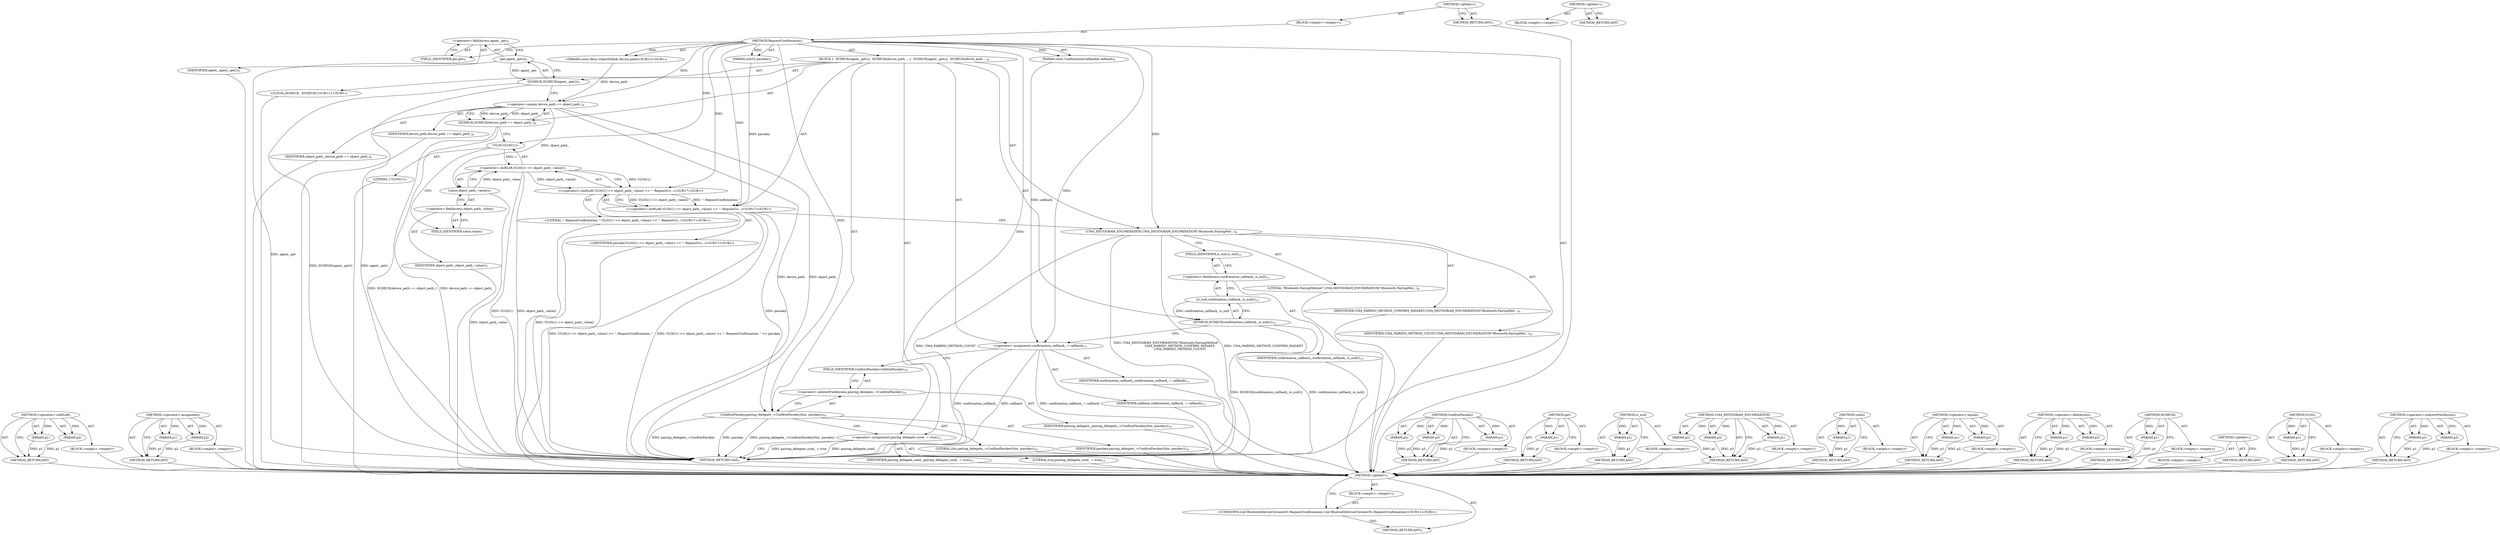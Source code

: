 digraph "&lt;global&gt;" {
vulnerable_102 [label=<(METHOD,&lt;operator&gt;.shiftLeft)>];
vulnerable_103 [label=<(PARAM,p1)>];
vulnerable_104 [label=<(PARAM,p2)>];
vulnerable_105 [label=<(BLOCK,&lt;empty&gt;,&lt;empty&gt;)>];
vulnerable_106 [label=<(METHOD_RETURN,ANY)>];
vulnerable_125 [label=<(METHOD,&lt;operator&gt;.assignment)>];
vulnerable_126 [label=<(PARAM,p1)>];
vulnerable_127 [label=<(PARAM,p2)>];
vulnerable_128 [label=<(BLOCK,&lt;empty&gt;,&lt;empty&gt;)>];
vulnerable_129 [label=<(METHOD_RETURN,ANY)>];
vulnerable_6 [label=<(METHOD,&lt;global&gt;)<SUB>1</SUB>>];
vulnerable_7 [label=<(BLOCK,&lt;empty&gt;,&lt;empty&gt;)<SUB>1</SUB>>];
vulnerable_8 [label=<(METHOD,RequestConfirmation)<SUB>1</SUB>>];
vulnerable_9 [label="<(PARAM,const dbus::ObjectPath&amp; device_path)<SUB>2</SUB>>"];
vulnerable_10 [label=<(PARAM,uint32 passkey)<SUB>3</SUB>>];
vulnerable_11 [label=<(PARAM,const ConfirmationCallback&amp; callback)<SUB>4</SUB>>];
vulnerable_12 [label=<(BLOCK,{
  DCHECK(agent_.get());
  DCHECK(device_path ...,{
  DCHECK(agent_.get());
  DCHECK(device_path ...)<SUB>4</SUB>>];
vulnerable_13 [label=<(DCHECK,DCHECK(agent_.get()))<SUB>5</SUB>>];
vulnerable_14 [label=<(get,agent_.get())<SUB>5</SUB>>];
vulnerable_15 [label=<(&lt;operator&gt;.fieldAccess,agent_.get)<SUB>5</SUB>>];
vulnerable_16 [label=<(IDENTIFIER,agent_,agent_.get())<SUB>5</SUB>>];
vulnerable_17 [label=<(FIELD_IDENTIFIER,get,get)<SUB>5</SUB>>];
vulnerable_18 [label=<(DCHECK,DCHECK(device_path == object_path_))<SUB>6</SUB>>];
vulnerable_19 [label=<(&lt;operator&gt;.equals,device_path == object_path_)<SUB>6</SUB>>];
vulnerable_20 [label=<(IDENTIFIER,device_path,device_path == object_path_)<SUB>6</SUB>>];
vulnerable_21 [label=<(IDENTIFIER,object_path_,device_path == object_path_)<SUB>6</SUB>>];
vulnerable_22 [label="<(&lt;operator&gt;.shiftLeft,VLOG(1) &lt;&lt; object_path_.value() &lt;&lt; &quot;: RequestCo...)<SUB>7</SUB>>"];
vulnerable_23 [label="<(&lt;operator&gt;.shiftLeft,VLOG(1) &lt;&lt; object_path_.value() &lt;&lt; &quot;: RequestCo...)<SUB>7</SUB>>"];
vulnerable_24 [label=<(&lt;operator&gt;.shiftLeft,VLOG(1) &lt;&lt; object_path_.value())<SUB>7</SUB>>];
vulnerable_25 [label=<(VLOG,VLOG(1))<SUB>7</SUB>>];
vulnerable_26 [label=<(LITERAL,1,VLOG(1))<SUB>7</SUB>>];
vulnerable_27 [label=<(value,object_path_.value())<SUB>7</SUB>>];
vulnerable_28 [label=<(&lt;operator&gt;.fieldAccess,object_path_.value)<SUB>7</SUB>>];
vulnerable_29 [label=<(IDENTIFIER,object_path_,object_path_.value())<SUB>7</SUB>>];
vulnerable_30 [label=<(FIELD_IDENTIFIER,value,value)<SUB>7</SUB>>];
vulnerable_31 [label="<(LITERAL,&quot;: RequestConfirmation: &quot;,VLOG(1) &lt;&lt; object_path_.value() &lt;&lt; &quot;: RequestCo...)<SUB>7</SUB>>"];
vulnerable_32 [label="<(IDENTIFIER,passkey,VLOG(1) &lt;&lt; object_path_.value() &lt;&lt; &quot;: RequestCo...)<SUB>7</SUB>>"];
vulnerable_33 [label=<(UMA_HISTOGRAM_ENUMERATION,UMA_HISTOGRAM_ENUMERATION(&quot;Bluetooth.PairingMet...)<SUB>8</SUB>>];
vulnerable_34 [label=<(LITERAL,&quot;Bluetooth.PairingMethod&quot;,UMA_HISTOGRAM_ENUMERATION(&quot;Bluetooth.PairingMet...)<SUB>8</SUB>>];
vulnerable_35 [label=<(IDENTIFIER,UMA_PAIRING_METHOD_CONFIRM_PASSKEY,UMA_HISTOGRAM_ENUMERATION(&quot;Bluetooth.PairingMet...)<SUB>9</SUB>>];
vulnerable_36 [label=<(IDENTIFIER,UMA_PAIRING_METHOD_COUNT,UMA_HISTOGRAM_ENUMERATION(&quot;Bluetooth.PairingMet...)<SUB>10</SUB>>];
vulnerable_37 [label="<(LOCAL,DCHECK : DCHECK)<SUB>11</SUB>>"];
vulnerable_38 [label=<(DCHECK,DCHECK(confirmation_callback_.is_null()))<SUB>12</SUB>>];
vulnerable_39 [label=<(is_null,confirmation_callback_.is_null())<SUB>12</SUB>>];
vulnerable_40 [label=<(&lt;operator&gt;.fieldAccess,confirmation_callback_.is_null)<SUB>12</SUB>>];
vulnerable_41 [label=<(IDENTIFIER,confirmation_callback_,confirmation_callback_.is_null())<SUB>12</SUB>>];
vulnerable_42 [label=<(FIELD_IDENTIFIER,is_null,is_null)<SUB>12</SUB>>];
vulnerable_43 [label=<(&lt;operator&gt;.assignment,confirmation_callback_ = callback)<SUB>13</SUB>>];
vulnerable_44 [label=<(IDENTIFIER,confirmation_callback_,confirmation_callback_ = callback)<SUB>13</SUB>>];
vulnerable_45 [label=<(IDENTIFIER,callback,confirmation_callback_ = callback)<SUB>13</SUB>>];
vulnerable_46 [label=<(ConfirmPasskey,pairing_delegate_-&gt;ConfirmPasskey(this, passkey))<SUB>14</SUB>>];
vulnerable_47 [label=<(&lt;operator&gt;.indirectFieldAccess,pairing_delegate_-&gt;ConfirmPasskey)<SUB>14</SUB>>];
vulnerable_48 [label=<(IDENTIFIER,pairing_delegate_,pairing_delegate_-&gt;ConfirmPasskey(this, passkey))<SUB>14</SUB>>];
vulnerable_49 [label=<(FIELD_IDENTIFIER,ConfirmPasskey,ConfirmPasskey)<SUB>14</SUB>>];
vulnerable_50 [label=<(LITERAL,this,pairing_delegate_-&gt;ConfirmPasskey(this, passkey))<SUB>14</SUB>>];
vulnerable_51 [label=<(IDENTIFIER,passkey,pairing_delegate_-&gt;ConfirmPasskey(this, passkey))<SUB>14</SUB>>];
vulnerable_52 [label=<(&lt;operator&gt;.assignment,pairing_delegate_used_ = true)<SUB>15</SUB>>];
vulnerable_53 [label=<(IDENTIFIER,pairing_delegate_used_,pairing_delegate_used_ = true)<SUB>15</SUB>>];
vulnerable_54 [label=<(LITERAL,true,pairing_delegate_used_ = true)<SUB>15</SUB>>];
vulnerable_55 [label=<(METHOD_RETURN,void)<SUB>1</SUB>>];
vulnerable_57 [label=<(METHOD_RETURN,ANY)<SUB>1</SUB>>];
vulnerable_130 [label=<(METHOD,ConfirmPasskey)>];
vulnerable_131 [label=<(PARAM,p1)>];
vulnerable_132 [label=<(PARAM,p2)>];
vulnerable_133 [label=<(PARAM,p3)>];
vulnerable_134 [label=<(BLOCK,&lt;empty&gt;,&lt;empty&gt;)>];
vulnerable_135 [label=<(METHOD_RETURN,ANY)>];
vulnerable_88 [label=<(METHOD,get)>];
vulnerable_89 [label=<(PARAM,p1)>];
vulnerable_90 [label=<(BLOCK,&lt;empty&gt;,&lt;empty&gt;)>];
vulnerable_91 [label=<(METHOD_RETURN,ANY)>];
vulnerable_121 [label=<(METHOD,is_null)>];
vulnerable_122 [label=<(PARAM,p1)>];
vulnerable_123 [label=<(BLOCK,&lt;empty&gt;,&lt;empty&gt;)>];
vulnerable_124 [label=<(METHOD_RETURN,ANY)>];
vulnerable_115 [label=<(METHOD,UMA_HISTOGRAM_ENUMERATION)>];
vulnerable_116 [label=<(PARAM,p1)>];
vulnerable_117 [label=<(PARAM,p2)>];
vulnerable_118 [label=<(PARAM,p3)>];
vulnerable_119 [label=<(BLOCK,&lt;empty&gt;,&lt;empty&gt;)>];
vulnerable_120 [label=<(METHOD_RETURN,ANY)>];
vulnerable_111 [label=<(METHOD,value)>];
vulnerable_112 [label=<(PARAM,p1)>];
vulnerable_113 [label=<(BLOCK,&lt;empty&gt;,&lt;empty&gt;)>];
vulnerable_114 [label=<(METHOD_RETURN,ANY)>];
vulnerable_97 [label=<(METHOD,&lt;operator&gt;.equals)>];
vulnerable_98 [label=<(PARAM,p1)>];
vulnerable_99 [label=<(PARAM,p2)>];
vulnerable_100 [label=<(BLOCK,&lt;empty&gt;,&lt;empty&gt;)>];
vulnerable_101 [label=<(METHOD_RETURN,ANY)>];
vulnerable_92 [label=<(METHOD,&lt;operator&gt;.fieldAccess)>];
vulnerable_93 [label=<(PARAM,p1)>];
vulnerable_94 [label=<(PARAM,p2)>];
vulnerable_95 [label=<(BLOCK,&lt;empty&gt;,&lt;empty&gt;)>];
vulnerable_96 [label=<(METHOD_RETURN,ANY)>];
vulnerable_84 [label=<(METHOD,DCHECK)>];
vulnerable_85 [label=<(PARAM,p1)>];
vulnerable_86 [label=<(BLOCK,&lt;empty&gt;,&lt;empty&gt;)>];
vulnerable_87 [label=<(METHOD_RETURN,ANY)>];
vulnerable_78 [label=<(METHOD,&lt;global&gt;)<SUB>1</SUB>>];
vulnerable_79 [label=<(BLOCK,&lt;empty&gt;,&lt;empty&gt;)>];
vulnerable_80 [label=<(METHOD_RETURN,ANY)>];
vulnerable_107 [label=<(METHOD,VLOG)>];
vulnerable_108 [label=<(PARAM,p1)>];
vulnerable_109 [label=<(BLOCK,&lt;empty&gt;,&lt;empty&gt;)>];
vulnerable_110 [label=<(METHOD_RETURN,ANY)>];
vulnerable_136 [label=<(METHOD,&lt;operator&gt;.indirectFieldAccess)>];
vulnerable_137 [label=<(PARAM,p1)>];
vulnerable_138 [label=<(PARAM,p2)>];
vulnerable_139 [label=<(BLOCK,&lt;empty&gt;,&lt;empty&gt;)>];
vulnerable_140 [label=<(METHOD_RETURN,ANY)>];
fixed_6 [label=<(METHOD,&lt;global&gt;)<SUB>1</SUB>>];
fixed_7 [label=<(BLOCK,&lt;empty&gt;,&lt;empty&gt;)<SUB>1</SUB>>];
fixed_8 [label="<(UNKNOWN,void BluetoothDeviceChromeOS::RequestConfirmation(,void BluetoothDeviceChromeOS::RequestConfirmation()<SUB>1</SUB>>"];
fixed_9 [label=<(METHOD_RETURN,ANY)<SUB>1</SUB>>];
fixed_14 [label=<(METHOD,&lt;global&gt;)<SUB>1</SUB>>];
fixed_15 [label=<(BLOCK,&lt;empty&gt;,&lt;empty&gt;)>];
fixed_16 [label=<(METHOD_RETURN,ANY)>];
vulnerable_102 -> vulnerable_103  [key=0, label="AST: "];
vulnerable_102 -> vulnerable_103  [key=1, label="DDG: "];
vulnerable_102 -> vulnerable_105  [key=0, label="AST: "];
vulnerable_102 -> vulnerable_104  [key=0, label="AST: "];
vulnerable_102 -> vulnerable_104  [key=1, label="DDG: "];
vulnerable_102 -> vulnerable_106  [key=0, label="AST: "];
vulnerable_102 -> vulnerable_106  [key=1, label="CFG: "];
vulnerable_103 -> vulnerable_106  [key=0, label="DDG: p1"];
vulnerable_104 -> vulnerable_106  [key=0, label="DDG: p2"];
vulnerable_105 -> fixed_6  [key=0];
vulnerable_106 -> fixed_6  [key=0];
vulnerable_125 -> vulnerable_126  [key=0, label="AST: "];
vulnerable_125 -> vulnerable_126  [key=1, label="DDG: "];
vulnerable_125 -> vulnerable_128  [key=0, label="AST: "];
vulnerable_125 -> vulnerable_127  [key=0, label="AST: "];
vulnerable_125 -> vulnerable_127  [key=1, label="DDG: "];
vulnerable_125 -> vulnerable_129  [key=0, label="AST: "];
vulnerable_125 -> vulnerable_129  [key=1, label="CFG: "];
vulnerable_126 -> vulnerable_129  [key=0, label="DDG: p1"];
vulnerable_127 -> vulnerable_129  [key=0, label="DDG: p2"];
vulnerable_128 -> fixed_6  [key=0];
vulnerable_129 -> fixed_6  [key=0];
vulnerable_6 -> vulnerable_7  [key=0, label="AST: "];
vulnerable_6 -> vulnerable_57  [key=0, label="AST: "];
vulnerable_6 -> vulnerable_57  [key=1, label="CFG: "];
vulnerable_7 -> vulnerable_8  [key=0, label="AST: "];
vulnerable_8 -> vulnerable_9  [key=0, label="AST: "];
vulnerable_8 -> vulnerable_9  [key=1, label="DDG: "];
vulnerable_8 -> vulnerable_10  [key=0, label="AST: "];
vulnerable_8 -> vulnerable_10  [key=1, label="DDG: "];
vulnerable_8 -> vulnerable_11  [key=0, label="AST: "];
vulnerable_8 -> vulnerable_11  [key=1, label="DDG: "];
vulnerable_8 -> vulnerable_12  [key=0, label="AST: "];
vulnerable_8 -> vulnerable_55  [key=0, label="AST: "];
vulnerable_8 -> vulnerable_17  [key=0, label="CFG: "];
vulnerable_8 -> vulnerable_43  [key=0, label="DDG: "];
vulnerable_8 -> vulnerable_52  [key=0, label="DDG: "];
vulnerable_8 -> vulnerable_22  [key=0, label="DDG: "];
vulnerable_8 -> vulnerable_33  [key=0, label="DDG: "];
vulnerable_8 -> vulnerable_46  [key=0, label="DDG: "];
vulnerable_8 -> vulnerable_19  [key=0, label="DDG: "];
vulnerable_8 -> vulnerable_23  [key=0, label="DDG: "];
vulnerable_8 -> vulnerable_25  [key=0, label="DDG: "];
vulnerable_9 -> vulnerable_19  [key=0, label="DDG: device_path"];
vulnerable_10 -> vulnerable_22  [key=0, label="DDG: passkey"];
vulnerable_11 -> vulnerable_43  [key=0, label="DDG: callback"];
vulnerable_12 -> vulnerable_13  [key=0, label="AST: "];
vulnerable_12 -> vulnerable_18  [key=0, label="AST: "];
vulnerable_12 -> vulnerable_22  [key=0, label="AST: "];
vulnerable_12 -> vulnerable_33  [key=0, label="AST: "];
vulnerable_12 -> vulnerable_37  [key=0, label="AST: "];
vulnerable_12 -> vulnerable_38  [key=0, label="AST: "];
vulnerable_12 -> vulnerable_43  [key=0, label="AST: "];
vulnerable_12 -> vulnerable_46  [key=0, label="AST: "];
vulnerable_12 -> vulnerable_52  [key=0, label="AST: "];
vulnerable_13 -> vulnerable_14  [key=0, label="AST: "];
vulnerable_13 -> vulnerable_19  [key=0, label="CFG: "];
vulnerable_13 -> vulnerable_55  [key=0, label="DDG: agent_.get()"];
vulnerable_13 -> vulnerable_55  [key=1, label="DDG: DCHECK(agent_.get())"];
vulnerable_14 -> vulnerable_15  [key=0, label="AST: "];
vulnerable_14 -> vulnerable_13  [key=0, label="CFG: "];
vulnerable_14 -> vulnerable_13  [key=1, label="DDG: agent_.get"];
vulnerable_14 -> vulnerable_55  [key=0, label="DDG: agent_.get"];
vulnerable_15 -> vulnerable_16  [key=0, label="AST: "];
vulnerable_15 -> vulnerable_17  [key=0, label="AST: "];
vulnerable_15 -> vulnerable_14  [key=0, label="CFG: "];
vulnerable_16 -> fixed_6  [key=0];
vulnerable_17 -> vulnerable_15  [key=0, label="CFG: "];
vulnerable_18 -> vulnerable_19  [key=0, label="AST: "];
vulnerable_18 -> vulnerable_25  [key=0, label="CFG: "];
vulnerable_18 -> vulnerable_55  [key=0, label="DDG: device_path == object_path_"];
vulnerable_18 -> vulnerable_55  [key=1, label="DDG: DCHECK(device_path == object_path_)"];
vulnerable_19 -> vulnerable_20  [key=0, label="AST: "];
vulnerable_19 -> vulnerable_21  [key=0, label="AST: "];
vulnerable_19 -> vulnerable_18  [key=0, label="CFG: "];
vulnerable_19 -> vulnerable_18  [key=1, label="DDG: device_path"];
vulnerable_19 -> vulnerable_18  [key=2, label="DDG: object_path_"];
vulnerable_19 -> vulnerable_55  [key=0, label="DDG: device_path"];
vulnerable_19 -> vulnerable_55  [key=1, label="DDG: object_path_"];
vulnerable_19 -> vulnerable_27  [key=0, label="DDG: object_path_"];
vulnerable_20 -> fixed_6  [key=0];
vulnerable_21 -> fixed_6  [key=0];
vulnerable_22 -> vulnerable_23  [key=0, label="AST: "];
vulnerable_22 -> vulnerable_32  [key=0, label="AST: "];
vulnerable_22 -> vulnerable_33  [key=0, label="CFG: "];
vulnerable_22 -> vulnerable_55  [key=0, label="DDG: VLOG(1) &lt;&lt; object_path_.value() &lt;&lt; &quot;: RequestConfirmation: &quot;"];
vulnerable_22 -> vulnerable_55  [key=1, label="DDG: VLOG(1) &lt;&lt; object_path_.value() &lt;&lt; &quot;: RequestConfirmation: &quot; &lt;&lt; passkey"];
vulnerable_22 -> vulnerable_46  [key=0, label="DDG: passkey"];
vulnerable_23 -> vulnerable_24  [key=0, label="AST: "];
vulnerable_23 -> vulnerable_31  [key=0, label="AST: "];
vulnerable_23 -> vulnerable_22  [key=0, label="CFG: "];
vulnerable_23 -> vulnerable_22  [key=1, label="DDG: VLOG(1) &lt;&lt; object_path_.value()"];
vulnerable_23 -> vulnerable_22  [key=2, label="DDG: &quot;: RequestConfirmation: &quot;"];
vulnerable_23 -> vulnerable_55  [key=0, label="DDG: VLOG(1) &lt;&lt; object_path_.value()"];
vulnerable_24 -> vulnerable_25  [key=0, label="AST: "];
vulnerable_24 -> vulnerable_27  [key=0, label="AST: "];
vulnerable_24 -> vulnerable_23  [key=0, label="CFG: "];
vulnerable_24 -> vulnerable_23  [key=1, label="DDG: VLOG(1)"];
vulnerable_24 -> vulnerable_23  [key=2, label="DDG: object_path_.value()"];
vulnerable_24 -> vulnerable_55  [key=0, label="DDG: VLOG(1)"];
vulnerable_24 -> vulnerable_55  [key=1, label="DDG: object_path_.value()"];
vulnerable_25 -> vulnerable_26  [key=0, label="AST: "];
vulnerable_25 -> vulnerable_30  [key=0, label="CFG: "];
vulnerable_25 -> vulnerable_24  [key=0, label="DDG: 1"];
vulnerable_26 -> fixed_6  [key=0];
vulnerable_27 -> vulnerable_28  [key=0, label="AST: "];
vulnerable_27 -> vulnerable_24  [key=0, label="CFG: "];
vulnerable_27 -> vulnerable_24  [key=1, label="DDG: object_path_.value"];
vulnerable_27 -> vulnerable_55  [key=0, label="DDG: object_path_.value"];
vulnerable_28 -> vulnerable_29  [key=0, label="AST: "];
vulnerable_28 -> vulnerable_30  [key=0, label="AST: "];
vulnerable_28 -> vulnerable_27  [key=0, label="CFG: "];
vulnerable_29 -> fixed_6  [key=0];
vulnerable_30 -> vulnerable_28  [key=0, label="CFG: "];
vulnerable_31 -> fixed_6  [key=0];
vulnerable_32 -> fixed_6  [key=0];
vulnerable_33 -> vulnerable_34  [key=0, label="AST: "];
vulnerable_33 -> vulnerable_35  [key=0, label="AST: "];
vulnerable_33 -> vulnerable_36  [key=0, label="AST: "];
vulnerable_33 -> vulnerable_42  [key=0, label="CFG: "];
vulnerable_33 -> vulnerable_55  [key=0, label="DDG: UMA_PAIRING_METHOD_COUNT"];
vulnerable_33 -> vulnerable_55  [key=1, label="DDG: UMA_HISTOGRAM_ENUMERATION(&quot;Bluetooth.PairingMethod&quot;,
                            UMA_PAIRING_METHOD_CONFIRM_PASSKEY,
                            UMA_PAIRING_METHOD_COUNT)"];
vulnerable_33 -> vulnerable_55  [key=2, label="DDG: UMA_PAIRING_METHOD_CONFIRM_PASSKEY"];
vulnerable_34 -> fixed_6  [key=0];
vulnerable_35 -> fixed_6  [key=0];
vulnerable_36 -> fixed_6  [key=0];
vulnerable_37 -> fixed_6  [key=0];
vulnerable_38 -> vulnerable_39  [key=0, label="AST: "];
vulnerable_38 -> vulnerable_43  [key=0, label="CFG: "];
vulnerable_38 -> vulnerable_55  [key=0, label="DDG: confirmation_callback_.is_null()"];
vulnerable_38 -> vulnerable_55  [key=1, label="DDG: DCHECK(confirmation_callback_.is_null())"];
vulnerable_39 -> vulnerable_40  [key=0, label="AST: "];
vulnerable_39 -> vulnerable_38  [key=0, label="CFG: "];
vulnerable_39 -> vulnerable_38  [key=1, label="DDG: confirmation_callback_.is_null"];
vulnerable_40 -> vulnerable_41  [key=0, label="AST: "];
vulnerable_40 -> vulnerable_42  [key=0, label="AST: "];
vulnerable_40 -> vulnerable_39  [key=0, label="CFG: "];
vulnerable_41 -> fixed_6  [key=0];
vulnerable_42 -> vulnerable_40  [key=0, label="CFG: "];
vulnerable_43 -> vulnerable_44  [key=0, label="AST: "];
vulnerable_43 -> vulnerable_45  [key=0, label="AST: "];
vulnerable_43 -> vulnerable_49  [key=0, label="CFG: "];
vulnerable_43 -> vulnerable_55  [key=0, label="DDG: confirmation_callback_"];
vulnerable_43 -> vulnerable_55  [key=1, label="DDG: callback"];
vulnerable_43 -> vulnerable_55  [key=2, label="DDG: confirmation_callback_ = callback"];
vulnerable_44 -> fixed_6  [key=0];
vulnerable_45 -> fixed_6  [key=0];
vulnerable_46 -> vulnerable_47  [key=0, label="AST: "];
vulnerable_46 -> vulnerable_50  [key=0, label="AST: "];
vulnerable_46 -> vulnerable_51  [key=0, label="AST: "];
vulnerable_46 -> vulnerable_52  [key=0, label="CFG: "];
vulnerable_46 -> vulnerable_55  [key=0, label="DDG: pairing_delegate_-&gt;ConfirmPasskey"];
vulnerable_46 -> vulnerable_55  [key=1, label="DDG: passkey"];
vulnerable_46 -> vulnerable_55  [key=2, label="DDG: pairing_delegate_-&gt;ConfirmPasskey(this, passkey)"];
vulnerable_47 -> vulnerable_48  [key=0, label="AST: "];
vulnerable_47 -> vulnerable_49  [key=0, label="AST: "];
vulnerable_47 -> vulnerable_46  [key=0, label="CFG: "];
vulnerable_48 -> fixed_6  [key=0];
vulnerable_49 -> vulnerable_47  [key=0, label="CFG: "];
vulnerable_50 -> fixed_6  [key=0];
vulnerable_51 -> fixed_6  [key=0];
vulnerable_52 -> vulnerable_53  [key=0, label="AST: "];
vulnerable_52 -> vulnerable_54  [key=0, label="AST: "];
vulnerable_52 -> vulnerable_55  [key=0, label="CFG: "];
vulnerable_52 -> vulnerable_55  [key=1, label="DDG: pairing_delegate_used_ = true"];
vulnerable_52 -> vulnerable_55  [key=2, label="DDG: pairing_delegate_used_"];
vulnerable_53 -> fixed_6  [key=0];
vulnerable_54 -> fixed_6  [key=0];
vulnerable_55 -> fixed_6  [key=0];
vulnerable_57 -> fixed_6  [key=0];
vulnerable_130 -> vulnerable_131  [key=0, label="AST: "];
vulnerable_130 -> vulnerable_131  [key=1, label="DDG: "];
vulnerable_130 -> vulnerable_134  [key=0, label="AST: "];
vulnerable_130 -> vulnerable_132  [key=0, label="AST: "];
vulnerable_130 -> vulnerable_132  [key=1, label="DDG: "];
vulnerable_130 -> vulnerable_135  [key=0, label="AST: "];
vulnerable_130 -> vulnerable_135  [key=1, label="CFG: "];
vulnerable_130 -> vulnerable_133  [key=0, label="AST: "];
vulnerable_130 -> vulnerable_133  [key=1, label="DDG: "];
vulnerable_131 -> vulnerable_135  [key=0, label="DDG: p1"];
vulnerable_132 -> vulnerable_135  [key=0, label="DDG: p2"];
vulnerable_133 -> vulnerable_135  [key=0, label="DDG: p3"];
vulnerable_134 -> fixed_6  [key=0];
vulnerable_135 -> fixed_6  [key=0];
vulnerable_88 -> vulnerable_89  [key=0, label="AST: "];
vulnerable_88 -> vulnerable_89  [key=1, label="DDG: "];
vulnerable_88 -> vulnerable_90  [key=0, label="AST: "];
vulnerable_88 -> vulnerable_91  [key=0, label="AST: "];
vulnerable_88 -> vulnerable_91  [key=1, label="CFG: "];
vulnerable_89 -> vulnerable_91  [key=0, label="DDG: p1"];
vulnerable_90 -> fixed_6  [key=0];
vulnerable_91 -> fixed_6  [key=0];
vulnerable_121 -> vulnerable_122  [key=0, label="AST: "];
vulnerable_121 -> vulnerable_122  [key=1, label="DDG: "];
vulnerable_121 -> vulnerable_123  [key=0, label="AST: "];
vulnerable_121 -> vulnerable_124  [key=0, label="AST: "];
vulnerable_121 -> vulnerable_124  [key=1, label="CFG: "];
vulnerable_122 -> vulnerable_124  [key=0, label="DDG: p1"];
vulnerable_123 -> fixed_6  [key=0];
vulnerable_124 -> fixed_6  [key=0];
vulnerable_115 -> vulnerable_116  [key=0, label="AST: "];
vulnerable_115 -> vulnerable_116  [key=1, label="DDG: "];
vulnerable_115 -> vulnerable_119  [key=0, label="AST: "];
vulnerable_115 -> vulnerable_117  [key=0, label="AST: "];
vulnerable_115 -> vulnerable_117  [key=1, label="DDG: "];
vulnerable_115 -> vulnerable_120  [key=0, label="AST: "];
vulnerable_115 -> vulnerable_120  [key=1, label="CFG: "];
vulnerable_115 -> vulnerable_118  [key=0, label="AST: "];
vulnerable_115 -> vulnerable_118  [key=1, label="DDG: "];
vulnerable_116 -> vulnerable_120  [key=0, label="DDG: p1"];
vulnerable_117 -> vulnerable_120  [key=0, label="DDG: p2"];
vulnerable_118 -> vulnerable_120  [key=0, label="DDG: p3"];
vulnerable_119 -> fixed_6  [key=0];
vulnerable_120 -> fixed_6  [key=0];
vulnerable_111 -> vulnerable_112  [key=0, label="AST: "];
vulnerable_111 -> vulnerable_112  [key=1, label="DDG: "];
vulnerable_111 -> vulnerable_113  [key=0, label="AST: "];
vulnerable_111 -> vulnerable_114  [key=0, label="AST: "];
vulnerable_111 -> vulnerable_114  [key=1, label="CFG: "];
vulnerable_112 -> vulnerable_114  [key=0, label="DDG: p1"];
vulnerable_113 -> fixed_6  [key=0];
vulnerable_114 -> fixed_6  [key=0];
vulnerable_97 -> vulnerable_98  [key=0, label="AST: "];
vulnerable_97 -> vulnerable_98  [key=1, label="DDG: "];
vulnerable_97 -> vulnerable_100  [key=0, label="AST: "];
vulnerable_97 -> vulnerable_99  [key=0, label="AST: "];
vulnerable_97 -> vulnerable_99  [key=1, label="DDG: "];
vulnerable_97 -> vulnerable_101  [key=0, label="AST: "];
vulnerable_97 -> vulnerable_101  [key=1, label="CFG: "];
vulnerable_98 -> vulnerable_101  [key=0, label="DDG: p1"];
vulnerable_99 -> vulnerable_101  [key=0, label="DDG: p2"];
vulnerable_100 -> fixed_6  [key=0];
vulnerable_101 -> fixed_6  [key=0];
vulnerable_92 -> vulnerable_93  [key=0, label="AST: "];
vulnerable_92 -> vulnerable_93  [key=1, label="DDG: "];
vulnerable_92 -> vulnerable_95  [key=0, label="AST: "];
vulnerable_92 -> vulnerable_94  [key=0, label="AST: "];
vulnerable_92 -> vulnerable_94  [key=1, label="DDG: "];
vulnerable_92 -> vulnerable_96  [key=0, label="AST: "];
vulnerable_92 -> vulnerable_96  [key=1, label="CFG: "];
vulnerable_93 -> vulnerable_96  [key=0, label="DDG: p1"];
vulnerable_94 -> vulnerable_96  [key=0, label="DDG: p2"];
vulnerable_95 -> fixed_6  [key=0];
vulnerable_96 -> fixed_6  [key=0];
vulnerable_84 -> vulnerable_85  [key=0, label="AST: "];
vulnerable_84 -> vulnerable_85  [key=1, label="DDG: "];
vulnerable_84 -> vulnerable_86  [key=0, label="AST: "];
vulnerable_84 -> vulnerable_87  [key=0, label="AST: "];
vulnerable_84 -> vulnerable_87  [key=1, label="CFG: "];
vulnerable_85 -> vulnerable_87  [key=0, label="DDG: p1"];
vulnerable_86 -> fixed_6  [key=0];
vulnerable_87 -> fixed_6  [key=0];
vulnerable_78 -> vulnerable_79  [key=0, label="AST: "];
vulnerable_78 -> vulnerable_80  [key=0, label="AST: "];
vulnerable_78 -> vulnerable_80  [key=1, label="CFG: "];
vulnerable_79 -> fixed_6  [key=0];
vulnerable_80 -> fixed_6  [key=0];
vulnerable_107 -> vulnerable_108  [key=0, label="AST: "];
vulnerable_107 -> vulnerable_108  [key=1, label="DDG: "];
vulnerable_107 -> vulnerable_109  [key=0, label="AST: "];
vulnerable_107 -> vulnerable_110  [key=0, label="AST: "];
vulnerable_107 -> vulnerable_110  [key=1, label="CFG: "];
vulnerable_108 -> vulnerable_110  [key=0, label="DDG: p1"];
vulnerable_109 -> fixed_6  [key=0];
vulnerable_110 -> fixed_6  [key=0];
vulnerable_136 -> vulnerable_137  [key=0, label="AST: "];
vulnerable_136 -> vulnerable_137  [key=1, label="DDG: "];
vulnerable_136 -> vulnerable_139  [key=0, label="AST: "];
vulnerable_136 -> vulnerable_138  [key=0, label="AST: "];
vulnerable_136 -> vulnerable_138  [key=1, label="DDG: "];
vulnerable_136 -> vulnerable_140  [key=0, label="AST: "];
vulnerable_136 -> vulnerable_140  [key=1, label="CFG: "];
vulnerable_137 -> vulnerable_140  [key=0, label="DDG: p1"];
vulnerable_138 -> vulnerable_140  [key=0, label="DDG: p2"];
vulnerable_139 -> fixed_6  [key=0];
vulnerable_140 -> fixed_6  [key=0];
fixed_6 -> fixed_7  [key=0, label="AST: "];
fixed_6 -> fixed_9  [key=0, label="AST: "];
fixed_6 -> fixed_8  [key=0, label="CFG: "];
fixed_7 -> fixed_8  [key=0, label="AST: "];
fixed_8 -> fixed_9  [key=0, label="CFG: "];
fixed_14 -> fixed_15  [key=0, label="AST: "];
fixed_14 -> fixed_16  [key=0, label="AST: "];
fixed_14 -> fixed_16  [key=1, label="CFG: "];
}

